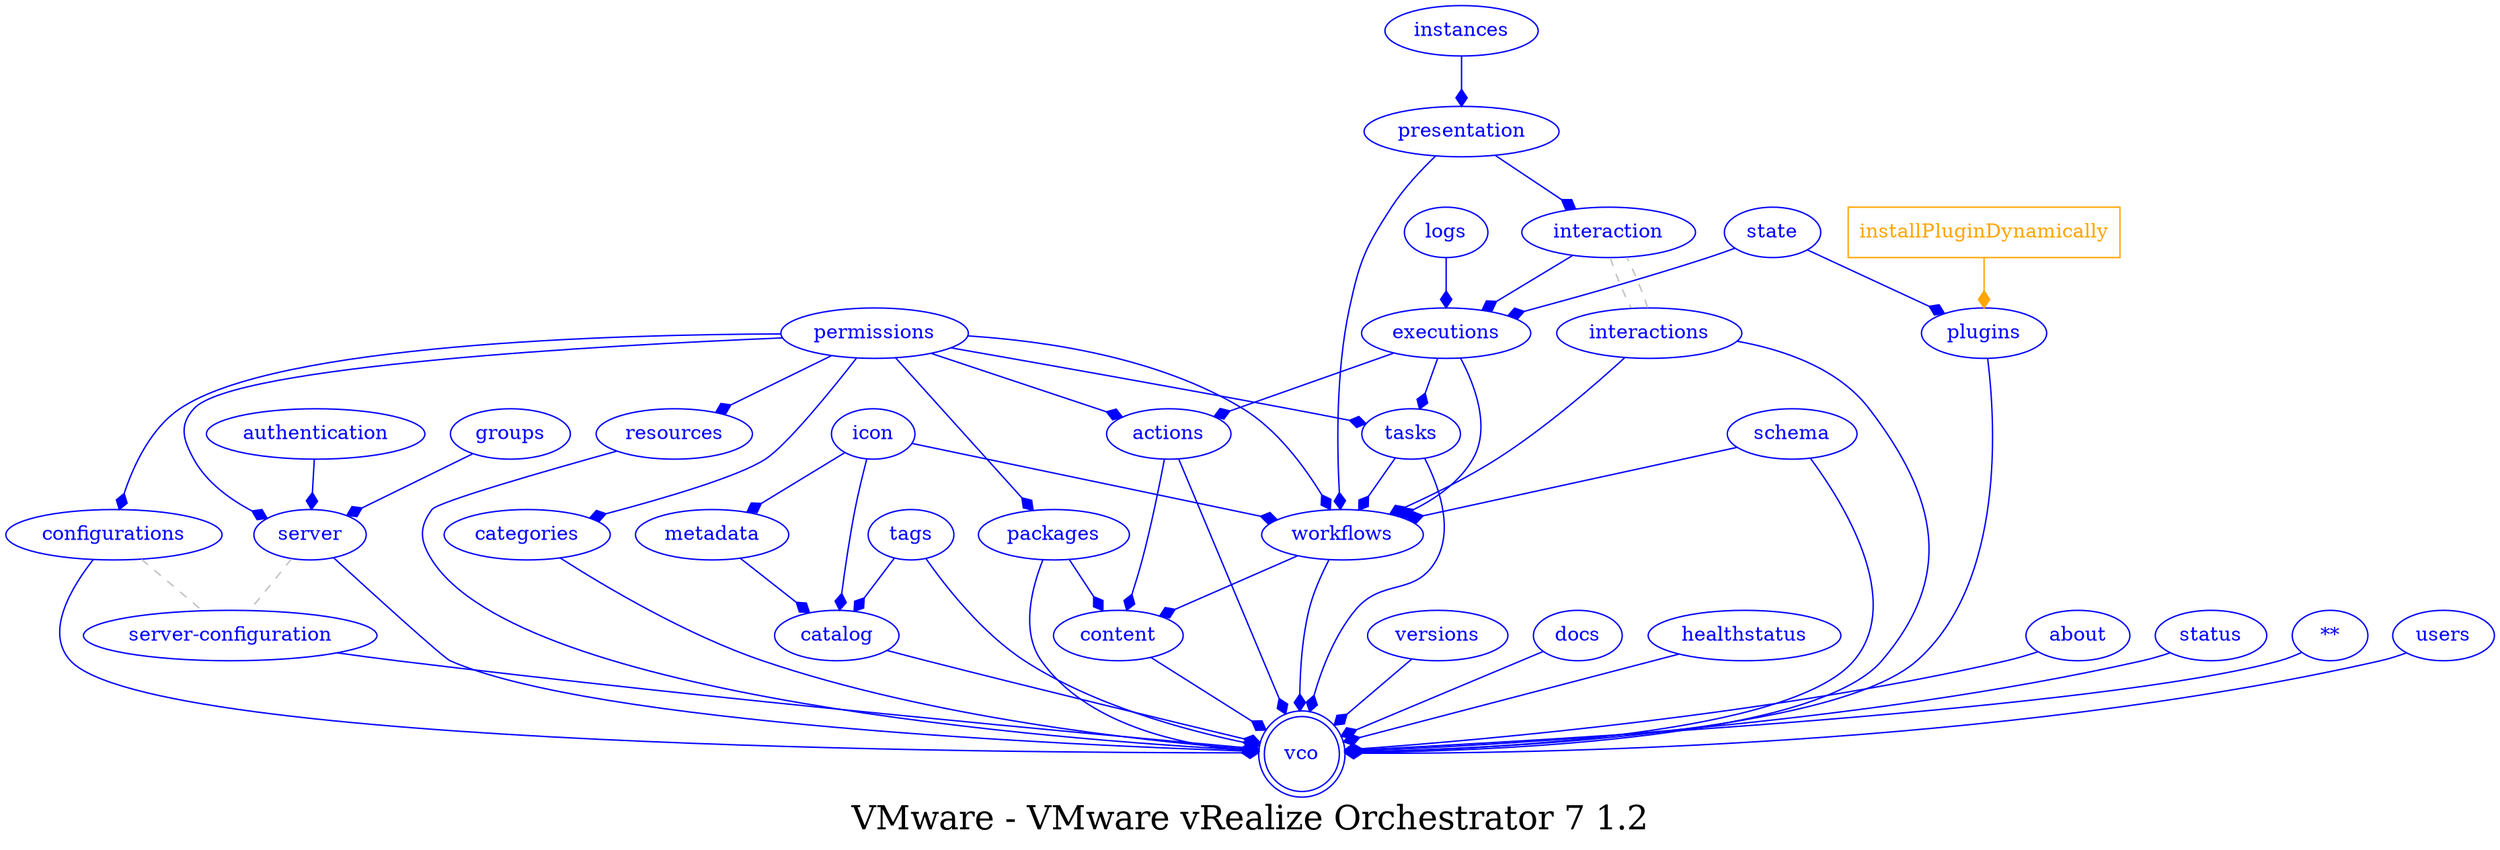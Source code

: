 digraph LexiconGraph {
graph[label="VMware - VMware vRealize Orchestrator 7 1.2", fontsize=24]
splines=true
"vco" [color=blue, fontcolor=blue, shape=doublecircle]
"server" -> "vco" [color=blue, fontcolor=blue, arrowhead=diamond, arrowtail=none]
"server" [color=blue, fontcolor=blue, shape=ellipse]
"authentication" -> "server" [color=blue, fontcolor=blue, arrowhead=diamond, arrowtail=none]
"authentication" [color=blue, fontcolor=blue, shape=ellipse]
"permissions" -> "server" [color=blue, fontcolor=blue, arrowhead=diamond, arrowtail=none]
"permissions" [color=blue, fontcolor=blue, shape=ellipse]
"groups" -> "server" [color=blue, fontcolor=blue, arrowhead=diamond, arrowtail=none]
"groups" [color=blue, fontcolor=blue, shape=ellipse]
"categories" -> "vco" [color=blue, fontcolor=blue, arrowhead=diamond, arrowtail=none]
"categories" [color=blue, fontcolor=blue, shape=ellipse]
"permissions" -> "categories" [color=blue, fontcolor=blue, arrowhead=diamond, arrowtail=none]
"packages" -> "vco" [color=blue, fontcolor=blue, arrowhead=diamond, arrowtail=none]
"packages" [color=blue, fontcolor=blue, shape=ellipse]
"permissions" -> "packages" [color=blue, fontcolor=blue, arrowhead=diamond, arrowtail=none]
"content" -> "vco" [color=blue, fontcolor=blue, arrowhead=diamond, arrowtail=none]
"content" [color=blue, fontcolor=blue, shape=ellipse]
"packages" -> "content" [color=blue, fontcolor=blue, arrowhead=diamond, arrowtail=none]
"workflows" -> "content" [color=blue, fontcolor=blue, arrowhead=diamond, arrowtail=none]
"workflows" [color=blue, fontcolor=blue, shape=ellipse]
"actions" -> "content" [color=blue, fontcolor=blue, arrowhead=diamond, arrowtail=none]
"actions" [color=blue, fontcolor=blue, shape=ellipse]
"actions" -> "vco" [color=blue, fontcolor=blue, arrowhead=diamond, arrowtail=none]
"executions" -> "actions" [color=blue, fontcolor=blue, arrowhead=diamond, arrowtail=none]
"executions" [color=blue, fontcolor=blue, shape=ellipse]
"permissions" -> "actions" [color=blue, fontcolor=blue, arrowhead=diamond, arrowtail=none]
"resources" -> "vco" [color=blue, fontcolor=blue, arrowhead=diamond, arrowtail=none]
"resources" [color=blue, fontcolor=blue, shape=ellipse]
"permissions" -> "resources" [color=blue, fontcolor=blue, arrowhead=diamond, arrowtail=none]
"catalog" -> "vco" [color=blue, fontcolor=blue, arrowhead=diamond, arrowtail=none]
"catalog" [color=blue, fontcolor=blue, shape=ellipse]
"icon" -> "catalog" [color=blue, fontcolor=blue, arrowhead=diamond, arrowtail=none]
"icon" [color=blue, fontcolor=blue, shape=ellipse]
"tags" -> "catalog" [color=blue, fontcolor=blue, arrowhead=diamond, arrowtail=none]
"tags" [color=blue, fontcolor=blue, shape=ellipse]
"metadata" -> "catalog" [color=blue, fontcolor=blue, arrowhead=diamond, arrowtail=none]
"metadata" [color=blue, fontcolor=blue, shape=ellipse]
"icon" -> "metadata" [color=blue, fontcolor=blue, arrowhead=diamond, arrowtail=none]
"workflows" -> "vco" [color=blue, fontcolor=blue, arrowhead=diamond, arrowtail=none]
"presentation" -> "workflows" [color=blue, fontcolor=blue, arrowhead=diamond, arrowtail=none]
"presentation" [color=blue, fontcolor=blue, shape=ellipse]
"instances" -> "presentation" [color=blue, fontcolor=blue, arrowhead=diamond, arrowtail=none]
"instances" [color=blue, fontcolor=blue, shape=ellipse]
"tasks" -> "workflows" [color=blue, fontcolor=blue, arrowhead=diamond, arrowtail=none]
"tasks" [color=blue, fontcolor=blue, shape=ellipse]
"executions" -> "workflows" [color=blue, fontcolor=blue, arrowhead=diamond, arrowtail=none]
"interaction" -> "executions" [color=blue, fontcolor=blue, arrowhead=diamond, arrowtail=none]
"interaction" [color=blue, fontcolor=blue, shape=ellipse]
"interactions" -> "interaction" [color=grey, fontcolor=grey, arrowhead=none, arrowtail=none, style=dashed]
"presentation" -> "interaction" [color=blue, fontcolor=blue, arrowhead=diamond, arrowtail=none]
"logs" -> "executions" [color=blue, fontcolor=blue, arrowhead=diamond, arrowtail=none]
"logs" [color=blue, fontcolor=blue, shape=ellipse]
"state" -> "executions" [color=blue, fontcolor=blue, arrowhead=diamond, arrowtail=none]
"state" [color=blue, fontcolor=blue, shape=ellipse]
"interactions" -> "workflows" [color=blue, fontcolor=blue, arrowhead=diamond, arrowtail=none]
"interactions" [color=blue, fontcolor=blue, shape=ellipse]
"interaction" -> "interactions" [color=grey, fontcolor=grey, arrowhead=none, arrowtail=none, style=dashed]
"permissions" -> "workflows" [color=blue, fontcolor=blue, arrowhead=diamond, arrowtail=none]
"schema" -> "workflows" [color=blue, fontcolor=blue, arrowhead=diamond, arrowtail=none]
"schema" [color=blue, fontcolor=blue, shape=ellipse]
"icon" -> "workflows" [color=blue, fontcolor=blue, arrowhead=diamond, arrowtail=none]
"versions" -> "vco" [color=blue, fontcolor=blue, arrowhead=diamond, arrowtail=none]
"versions" [color=blue, fontcolor=blue, shape=ellipse]
"schema" -> "vco" [color=blue, fontcolor=blue, arrowhead=diamond, arrowtail=none]
"tasks" -> "vco" [color=blue, fontcolor=blue, arrowhead=diamond, arrowtail=none]
"executions" -> "tasks" [color=blue, fontcolor=blue, arrowhead=diamond, arrowtail=none]
"permissions" -> "tasks" [color=blue, fontcolor=blue, arrowhead=diamond, arrowtail=none]
"docs" -> "vco" [color=blue, fontcolor=blue, arrowhead=diamond, arrowtail=none]
"docs" [color=blue, fontcolor=blue, shape=ellipse]
"healthstatus" -> "vco" [color=blue, fontcolor=blue, arrowhead=diamond, arrowtail=none]
"healthstatus" [color=blue, fontcolor=blue, shape=ellipse]
"configurations" -> "vco" [color=blue, fontcolor=blue, arrowhead=diamond, arrowtail=none]
"configurations" [color=blue, fontcolor=blue, shape=ellipse]
"permissions" -> "configurations" [color=blue, fontcolor=blue, arrowhead=diamond, arrowtail=none]
"plugins" -> "vco" [color=blue, fontcolor=blue, arrowhead=diamond, arrowtail=none]
"plugins" [color=blue, fontcolor=blue, shape=ellipse]
"state" -> "plugins" [color=blue, fontcolor=blue, arrowhead=diamond, arrowtail=none]
"installPluginDynamically" [color=orange, fontcolor=orange, shape=box]
"installPluginDynamically" -> "plugins" [color=orange, fontcolor=orange, arrowhead=diamond, arrowtail=none]
"interactions" -> "vco" [color=blue, fontcolor=blue, arrowhead=diamond, arrowtail=none]
"tags" -> "vco" [color=blue, fontcolor=blue, arrowhead=diamond, arrowtail=none]
"server-configuration" -> "vco" [color=blue, fontcolor=blue, arrowhead=diamond, arrowtail=none]
"server-configuration" [color=blue, fontcolor=blue, shape=ellipse]
"server" -> "server-configuration" [color=grey, fontcolor=grey, arrowhead=none, arrowtail=none, style=dashed]
"configurations" -> "server-configuration" [color=grey, fontcolor=grey, arrowhead=none, arrowtail=none, style=dashed]
"about" -> "vco" [color=blue, fontcolor=blue, arrowhead=diamond, arrowtail=none]
"about" [color=blue, fontcolor=blue, shape=ellipse]
"status" -> "vco" [color=blue, fontcolor=blue, arrowhead=diamond, arrowtail=none]
"status" [color=blue, fontcolor=blue, shape=ellipse]
"**" -> "vco" [color=blue, fontcolor=blue, arrowhead=diamond, arrowtail=none]
"**" [color=blue, fontcolor=blue, shape=ellipse]
"users" -> "vco" [color=blue, fontcolor=blue, arrowhead=diamond, arrowtail=none]
"users" [color=blue, fontcolor=blue, shape=ellipse]
}
